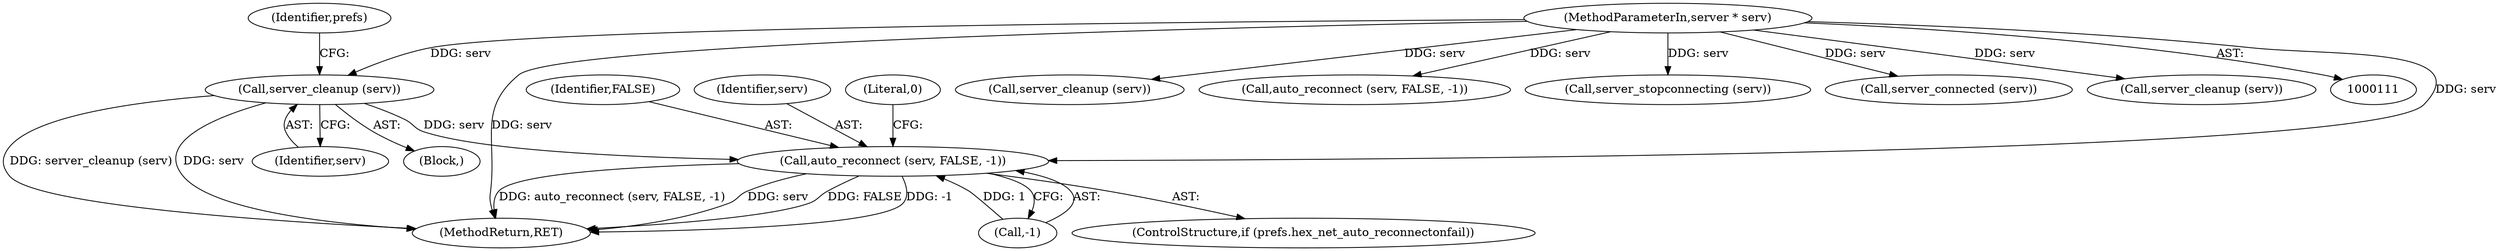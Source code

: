 digraph "0_hexchat_c9b63f7f9be01692b03fa15275135a4910a7e02d@pointer" {
"1000171" [label="(Call,server_cleanup (serv))"];
"1000112" [label="(MethodParameterIn,server * serv)"];
"1000177" [label="(Call,auto_reconnect (serv, FALSE, -1))"];
"1000545" [label="(Call,server_cleanup (serv))"];
"1000172" [label="(Identifier,serv)"];
"1000173" [label="(ControlStructure,if (prefs.hex_net_auto_reconnectonfail))"];
"1000598" [label="(Call,auto_reconnect (serv, FALSE, -1))"];
"1000112" [label="(MethodParameterIn,server * serv)"];
"1000177" [label="(Call,auto_reconnect (serv, FALSE, -1))"];
"1000607" [label="(MethodReturn,RET)"];
"1000179" [label="(Identifier,FALSE)"];
"1000180" [label="(Call,-1)"];
"1000178" [label="(Identifier,serv)"];
"1000183" [label="(Literal,0)"];
"1000139" [label="(Block,)"];
"1000175" [label="(Identifier,prefs)"];
"1000171" [label="(Call,server_cleanup (serv))"];
"1000549" [label="(Call,server_stopconnecting (serv))"];
"1000551" [label="(Call,server_connected (serv))"];
"1000592" [label="(Call,server_cleanup (serv))"];
"1000171" -> "1000139"  [label="AST: "];
"1000171" -> "1000172"  [label="CFG: "];
"1000172" -> "1000171"  [label="AST: "];
"1000175" -> "1000171"  [label="CFG: "];
"1000171" -> "1000607"  [label="DDG: serv"];
"1000171" -> "1000607"  [label="DDG: server_cleanup (serv)"];
"1000112" -> "1000171"  [label="DDG: serv"];
"1000171" -> "1000177"  [label="DDG: serv"];
"1000112" -> "1000111"  [label="AST: "];
"1000112" -> "1000607"  [label="DDG: serv"];
"1000112" -> "1000177"  [label="DDG: serv"];
"1000112" -> "1000545"  [label="DDG: serv"];
"1000112" -> "1000549"  [label="DDG: serv"];
"1000112" -> "1000551"  [label="DDG: serv"];
"1000112" -> "1000592"  [label="DDG: serv"];
"1000112" -> "1000598"  [label="DDG: serv"];
"1000177" -> "1000173"  [label="AST: "];
"1000177" -> "1000180"  [label="CFG: "];
"1000178" -> "1000177"  [label="AST: "];
"1000179" -> "1000177"  [label="AST: "];
"1000180" -> "1000177"  [label="AST: "];
"1000183" -> "1000177"  [label="CFG: "];
"1000177" -> "1000607"  [label="DDG: serv"];
"1000177" -> "1000607"  [label="DDG: FALSE"];
"1000177" -> "1000607"  [label="DDG: -1"];
"1000177" -> "1000607"  [label="DDG: auto_reconnect (serv, FALSE, -1)"];
"1000180" -> "1000177"  [label="DDG: 1"];
}
